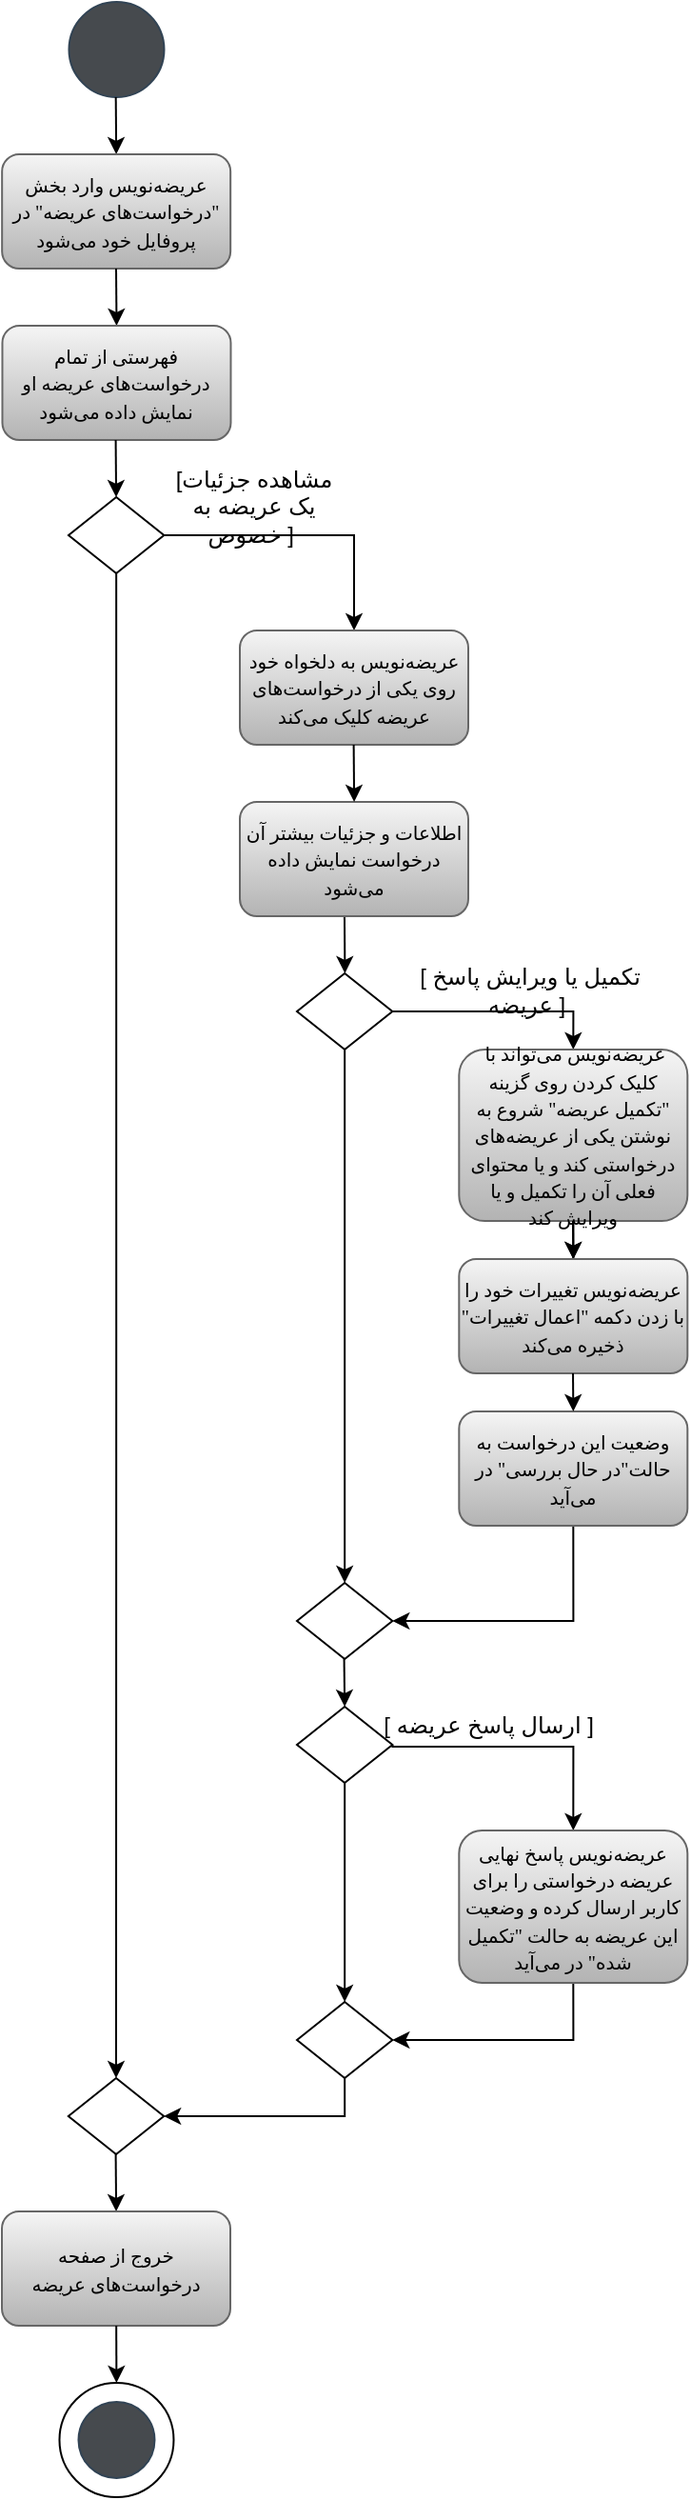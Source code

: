 <mxfile version="26.0.7" pages="2">
  <diagram name="Page-1" id="qBaHrb_pLnU102IS49ss">
    <mxGraphModel dx="-64" dy="1413" grid="1" gridSize="10" guides="1" tooltips="1" connect="1" arrows="1" fold="1" page="1" pageScale="1" pageWidth="1169" pageHeight="827" math="0" shadow="0">
      <root>
        <mxCell id="0" />
        <mxCell id="1" parent="0" />
        <mxCell id="WiHDJzgCHgVcBJAjzPki-1" value="" style="ellipse;whiteSpace=wrap;html=1;aspect=fixed;fillColor=light-dark(#464a4e, #7d8c9b);strokeColor=#314354;fontColor=#ffffff;" vertex="1" parent="1">
          <mxGeometry x="1290.24" y="-120" width="50" height="50" as="geometry" />
        </mxCell>
        <mxCell id="WiHDJzgCHgVcBJAjzPki-2" value="" style="endArrow=classic;html=1;rounded=0;exitX=0.5;exitY=1;exitDx=0;exitDy=0;" edge="1" parent="1">
          <mxGeometry width="50" height="50" relative="1" as="geometry">
            <mxPoint x="1314.84" y="-70" as="sourcePoint" />
            <mxPoint x="1315.08" y="-40" as="targetPoint" />
          </mxGeometry>
        </mxCell>
        <mxCell id="WiHDJzgCHgVcBJAjzPki-3" value="&lt;font face=&quot;Lucida Console&quot;&gt;&lt;span style=&quot;font-size: 10px;&quot;&gt;عریضه‌نویس وارد بخش &quot;درخواست‌های عریضه&quot; در پروفایل خود می‌شود&lt;/span&gt;&lt;/font&gt;" style="rounded=1;whiteSpace=wrap;html=1;fillColor=#f5f5f5;gradientColor=#b3b3b3;strokeColor=#666666;" vertex="1" parent="1">
          <mxGeometry x="1255.08" y="-40" width="120" height="60" as="geometry" />
        </mxCell>
        <mxCell id="WiHDJzgCHgVcBJAjzPki-4" value="" style="endArrow=classic;html=1;rounded=0;exitX=0.5;exitY=1;exitDx=0;exitDy=0;" edge="1" parent="1">
          <mxGeometry width="50" height="50" relative="1" as="geometry">
            <mxPoint x="1315" y="20" as="sourcePoint" />
            <mxPoint x="1315.24" y="50" as="targetPoint" />
          </mxGeometry>
        </mxCell>
        <mxCell id="WiHDJzgCHgVcBJAjzPki-5" value="&lt;font face=&quot;Lucida Console&quot;&gt;&lt;span style=&quot;font-size: 10px;&quot;&gt;فهرستی از تمام درخواست‌های عریضه او نمایش داده می‌شود&lt;/span&gt;&lt;/font&gt;" style="rounded=1;whiteSpace=wrap;html=1;fillColor=#f5f5f5;gradientColor=#b3b3b3;strokeColor=#666666;" vertex="1" parent="1">
          <mxGeometry x="1255.24" y="50" width="120" height="60" as="geometry" />
        </mxCell>
        <mxCell id="WiHDJzgCHgVcBJAjzPki-6" value="" style="endArrow=classic;html=1;rounded=0;exitX=0.5;exitY=1;exitDx=0;exitDy=0;" edge="1" parent="1">
          <mxGeometry width="50" height="50" relative="1" as="geometry">
            <mxPoint x="1314.79" y="110" as="sourcePoint" />
            <mxPoint x="1315.03" y="140" as="targetPoint" />
          </mxGeometry>
        </mxCell>
        <mxCell id="WiHDJzgCHgVcBJAjzPki-30" style="edgeStyle=orthogonalEdgeStyle;rounded=0;orthogonalLoop=1;jettySize=auto;html=1;exitX=0.5;exitY=1;exitDx=0;exitDy=0;entryX=0.5;entryY=0;entryDx=0;entryDy=0;" edge="1" parent="1" source="WiHDJzgCHgVcBJAjzPki-7" target="WiHDJzgCHgVcBJAjzPki-29">
          <mxGeometry relative="1" as="geometry" />
        </mxCell>
        <mxCell id="WiHDJzgCHgVcBJAjzPki-7" value="" style="rhombus;whiteSpace=wrap;html=1;" vertex="1" parent="1">
          <mxGeometry x="1290" y="140" width="50.16" height="40" as="geometry" />
        </mxCell>
        <mxCell id="WiHDJzgCHgVcBJAjzPki-8" style="edgeStyle=orthogonalEdgeStyle;rounded=0;orthogonalLoop=1;jettySize=auto;html=1;exitX=1;exitY=0.5;exitDx=0;exitDy=0;entryX=0.5;entryY=0;entryDx=0;entryDy=0;" edge="1" parent="1" target="WiHDJzgCHgVcBJAjzPki-10">
          <mxGeometry relative="1" as="geometry">
            <mxPoint x="1435.16" y="200" as="targetPoint" />
            <Array as="points">
              <mxPoint x="1440" y="160" />
            </Array>
            <mxPoint x="1340.16" y="160" as="sourcePoint" />
          </mxGeometry>
        </mxCell>
        <mxCell id="WiHDJzgCHgVcBJAjzPki-9" value="[مشاهده جزئیات یک عریضه به خصوص ]&amp;nbsp;" style="text;html=1;align=center;verticalAlign=middle;whiteSpace=wrap;rounded=0;" vertex="1" parent="1">
          <mxGeometry x="1340.24" y="130" width="94.92" height="30" as="geometry" />
        </mxCell>
        <mxCell id="WiHDJzgCHgVcBJAjzPki-10" value="&lt;font style=&quot;font-size: 10px;&quot; face=&quot;Lucida Console&quot;&gt;عریضه‌نویس به دلخواه خود روی یکی از درخواست‌های عریضه کلیک می‌کند&lt;/font&gt;" style="rounded=1;whiteSpace=wrap;html=1;fillColor=#f5f5f5;gradientColor=#b3b3b3;strokeColor=#666666;labelBorderColor=none;spacingLeft=2;spacingBottom=0;spacingRight=2;" vertex="1" parent="1">
          <mxGeometry x="1380.0" y="210" width="120" height="60" as="geometry" />
        </mxCell>
        <mxCell id="WiHDJzgCHgVcBJAjzPki-11" value="" style="endArrow=classic;html=1;rounded=0;exitX=0.5;exitY=1;exitDx=0;exitDy=0;" edge="1" parent="1">
          <mxGeometry width="50" height="50" relative="1" as="geometry">
            <mxPoint x="1434.97" y="360" as="sourcePoint" />
            <mxPoint x="1435.21" y="390" as="targetPoint" />
          </mxGeometry>
        </mxCell>
        <mxCell id="WiHDJzgCHgVcBJAjzPki-20" style="edgeStyle=orthogonalEdgeStyle;rounded=0;orthogonalLoop=1;jettySize=auto;html=1;exitX=0.5;exitY=1;exitDx=0;exitDy=0;" edge="1" parent="1" source="WiHDJzgCHgVcBJAjzPki-13" target="WiHDJzgCHgVcBJAjzPki-19">
          <mxGeometry relative="1" as="geometry">
            <mxPoint x="1435.08" y="520" as="sourcePoint" />
          </mxGeometry>
        </mxCell>
        <mxCell id="WiHDJzgCHgVcBJAjzPki-13" value="" style="rhombus;whiteSpace=wrap;html=1;" vertex="1" parent="1">
          <mxGeometry x="1410" y="390" width="50.16" height="40" as="geometry" />
        </mxCell>
        <mxCell id="WiHDJzgCHgVcBJAjzPki-14" style="edgeStyle=orthogonalEdgeStyle;rounded=0;orthogonalLoop=1;jettySize=auto;html=1;exitX=1;exitY=0.5;exitDx=0;exitDy=0;entryX=0.5;entryY=0;entryDx=0;entryDy=0;" edge="1" parent="1" target="WiHDJzgCHgVcBJAjzPki-16">
          <mxGeometry relative="1" as="geometry">
            <mxPoint x="1555.16" y="450" as="targetPoint" />
            <Array as="points">
              <mxPoint x="1555" y="410" />
            </Array>
            <mxPoint x="1460.16" y="410" as="sourcePoint" />
          </mxGeometry>
        </mxCell>
        <mxCell id="WiHDJzgCHgVcBJAjzPki-15" value="[ تکمیل یا ویرایش پاسخ عریضه ]&amp;nbsp;" style="text;html=1;align=center;verticalAlign=middle;whiteSpace=wrap;rounded=0;" vertex="1" parent="1">
          <mxGeometry x="1460.16" y="384" width="144.84" height="30" as="geometry" />
        </mxCell>
        <mxCell id="WiHDJzgCHgVcBJAjzPki-40" value="" style="edgeStyle=orthogonalEdgeStyle;rounded=0;orthogonalLoop=1;jettySize=auto;html=1;" edge="1" parent="1" source="WiHDJzgCHgVcBJAjzPki-16" target="WiHDJzgCHgVcBJAjzPki-18">
          <mxGeometry relative="1" as="geometry" />
        </mxCell>
        <mxCell id="WiHDJzgCHgVcBJAjzPki-16" value="&lt;font style=&quot;font-size: 10px; line-height: 100%;&quot; face=&quot;Lucida Console&quot;&gt;&amp;nbsp;عریضه‌نویس می‌تواند با کلیک کردن روی گزینه &quot;تکمیل عریضه&quot; شروع به نوشتن یکی از عریضه‌های درخواستی کند و یا محتوای فعلی آن را تکمیل و یا ویرایش کند&lt;/font&gt;" style="rounded=1;whiteSpace=wrap;html=1;fillColor=#f5f5f5;gradientColor=#b3b3b3;strokeColor=#666666;labelBorderColor=none;spacingLeft=2;spacingBottom=0;spacingRight=2;" vertex="1" parent="1">
          <mxGeometry x="1495.16" y="430" width="120" height="90" as="geometry" />
        </mxCell>
        <mxCell id="WiHDJzgCHgVcBJAjzPki-17" value="" style="endArrow=classic;html=1;rounded=0;" edge="1" parent="1">
          <mxGeometry width="50" height="50" relative="1" as="geometry">
            <mxPoint x="1555" y="520" as="sourcePoint" />
            <mxPoint x="1555.16" y="540" as="targetPoint" />
          </mxGeometry>
        </mxCell>
        <mxCell id="WiHDJzgCHgVcBJAjzPki-21" style="edgeStyle=orthogonalEdgeStyle;rounded=0;orthogonalLoop=1;jettySize=auto;html=1;exitX=0.5;exitY=1;exitDx=0;exitDy=0;entryX=1;entryY=0.5;entryDx=0;entryDy=0;" edge="1" parent="1" source="WiHDJzgCHgVcBJAjzPki-45" target="WiHDJzgCHgVcBJAjzPki-19">
          <mxGeometry relative="1" as="geometry">
            <mxPoint x="1555.16" y="690" as="sourcePoint" />
          </mxGeometry>
        </mxCell>
        <mxCell id="WiHDJzgCHgVcBJAjzPki-18" value="&lt;font face=&quot;Lucida Console&quot;&gt;&lt;span style=&quot;font-size: 10px;&quot;&gt;عریضه‌نویس تغییرات خود را با زدن دکمه &quot;اعمال تغییرات&quot; ذخیره می‌کند&lt;/span&gt;&lt;/font&gt;" style="rounded=1;whiteSpace=wrap;html=1;fillColor=#f5f5f5;gradientColor=#b3b3b3;strokeColor=#666666;" vertex="1" parent="1">
          <mxGeometry x="1495.16" y="540" width="120" height="60" as="geometry" />
        </mxCell>
        <mxCell id="WiHDJzgCHgVcBJAjzPki-19" value="" style="rhombus;whiteSpace=wrap;html=1;" vertex="1" parent="1">
          <mxGeometry x="1410" y="710" width="50.16" height="40" as="geometry" />
        </mxCell>
        <mxCell id="WiHDJzgCHgVcBJAjzPki-22" value="" style="endArrow=classic;html=1;rounded=0;exitX=0.5;exitY=1;exitDx=0;exitDy=0;entryX=0.5;entryY=0;entryDx=0;entryDy=0;" edge="1" parent="1" target="WiHDJzgCHgVcBJAjzPki-25">
          <mxGeometry width="50" height="50" relative="1" as="geometry">
            <mxPoint x="1434.78" y="750" as="sourcePoint" />
            <mxPoint x="1435" y="770" as="targetPoint" />
          </mxGeometry>
        </mxCell>
        <mxCell id="WiHDJzgCHgVcBJAjzPki-23" style="edgeStyle=orthogonalEdgeStyle;rounded=0;orthogonalLoop=1;jettySize=auto;html=1;exitX=1;exitY=0.5;exitDx=0;exitDy=0;entryX=0.5;entryY=0;entryDx=0;entryDy=0;" edge="1" parent="1" source="WiHDJzgCHgVcBJAjzPki-25" target="WiHDJzgCHgVcBJAjzPki-27">
          <mxGeometry relative="1" as="geometry">
            <mxPoint x="1555.16" y="836" as="targetPoint" />
            <Array as="points">
              <mxPoint x="1460" y="796" />
              <mxPoint x="1555" y="796" />
            </Array>
            <mxPoint x="1460.16" y="796" as="sourcePoint" />
          </mxGeometry>
        </mxCell>
        <mxCell id="WiHDJzgCHgVcBJAjzPki-24" value="[ ارسال پاسخ عریضه ]&amp;nbsp;" style="text;html=1;align=center;verticalAlign=middle;whiteSpace=wrap;rounded=0;" vertex="1" parent="1">
          <mxGeometry x="1440" y="770" width="144.84" height="30" as="geometry" />
        </mxCell>
        <mxCell id="WiHDJzgCHgVcBJAjzPki-42" style="edgeStyle=orthogonalEdgeStyle;rounded=0;orthogonalLoop=1;jettySize=auto;html=1;exitX=0.5;exitY=1;exitDx=0;exitDy=0;entryX=0.5;entryY=0;entryDx=0;entryDy=0;" edge="1" parent="1" source="WiHDJzgCHgVcBJAjzPki-25" target="WiHDJzgCHgVcBJAjzPki-41">
          <mxGeometry relative="1" as="geometry" />
        </mxCell>
        <mxCell id="WiHDJzgCHgVcBJAjzPki-25" value="" style="rhombus;whiteSpace=wrap;html=1;" vertex="1" parent="1">
          <mxGeometry x="1410" y="775" width="50.16" height="40" as="geometry" />
        </mxCell>
        <mxCell id="WiHDJzgCHgVcBJAjzPki-43" style="edgeStyle=orthogonalEdgeStyle;rounded=0;orthogonalLoop=1;jettySize=auto;html=1;exitX=0.5;exitY=1;exitDx=0;exitDy=0;entryX=1;entryY=0.5;entryDx=0;entryDy=0;" edge="1" parent="1" source="WiHDJzgCHgVcBJAjzPki-27" target="WiHDJzgCHgVcBJAjzPki-41">
          <mxGeometry relative="1" as="geometry" />
        </mxCell>
        <mxCell id="WiHDJzgCHgVcBJAjzPki-27" value="&lt;font face=&quot;Lucida Console&quot;&gt;&lt;span style=&quot;font-size: 10px;&quot;&gt;عریضه‌نویس پاسخ نهایی عریضه درخواستی را برای کاربر ارسال کرده و وضعیت این عریضه به حالت &quot;تکمیل شده&quot; در می‌آید&lt;/span&gt;&lt;/font&gt;" style="rounded=1;whiteSpace=wrap;html=1;fillColor=#f5f5f5;gradientColor=#b3b3b3;strokeColor=#666666;" vertex="1" parent="1">
          <mxGeometry x="1495.16" y="840" width="120" height="80" as="geometry" />
        </mxCell>
        <mxCell id="WiHDJzgCHgVcBJAjzPki-29" value="" style="rhombus;whiteSpace=wrap;html=1;" vertex="1" parent="1">
          <mxGeometry x="1289.92" y="970" width="50.16" height="40" as="geometry" />
        </mxCell>
        <mxCell id="WiHDJzgCHgVcBJAjzPki-32" value="" style="endArrow=classic;html=1;rounded=0;exitX=0.5;exitY=1;exitDx=0;exitDy=0;" edge="1" parent="1">
          <mxGeometry width="50" height="50" relative="1" as="geometry">
            <mxPoint x="1314.8" y="1010" as="sourcePoint" />
            <mxPoint x="1315.04" y="1040" as="targetPoint" />
          </mxGeometry>
        </mxCell>
        <mxCell id="WiHDJzgCHgVcBJAjzPki-33" value="&lt;font face=&quot;Lucida Console&quot;&gt;&lt;span style=&quot;font-size: 10px;&quot;&gt;خروج از صفحه درخواست‌های عریضه&lt;/span&gt;&lt;/font&gt;" style="rounded=1;whiteSpace=wrap;html=1;fillColor=#f5f5f5;gradientColor=#b3b3b3;strokeColor=#666666;" vertex="1" parent="1">
          <mxGeometry x="1255" y="1040" width="120" height="60" as="geometry" />
        </mxCell>
        <mxCell id="WiHDJzgCHgVcBJAjzPki-34" value="&lt;font style=&quot;font-size: 10px;&quot; face=&quot;Lucida Console&quot;&gt;اطلاعات و جزئیات بیشتر آن درخواست نمایش داده می‌شود&lt;/font&gt;" style="rounded=1;whiteSpace=wrap;html=1;fillColor=#f5f5f5;gradientColor=#b3b3b3;strokeColor=#666666;labelBorderColor=none;spacingLeft=2;spacingBottom=0;spacingRight=2;" vertex="1" parent="1">
          <mxGeometry x="1380.0" y="300" width="120" height="60" as="geometry" />
        </mxCell>
        <mxCell id="WiHDJzgCHgVcBJAjzPki-35" value="" style="endArrow=classic;html=1;rounded=0;exitX=0.5;exitY=1;exitDx=0;exitDy=0;" edge="1" parent="1">
          <mxGeometry width="50" height="50" relative="1" as="geometry">
            <mxPoint x="1439.81" y="270" as="sourcePoint" />
            <mxPoint x="1440.05" y="300" as="targetPoint" />
          </mxGeometry>
        </mxCell>
        <mxCell id="WiHDJzgCHgVcBJAjzPki-44" style="edgeStyle=orthogonalEdgeStyle;rounded=0;orthogonalLoop=1;jettySize=auto;html=1;exitX=0.5;exitY=1;exitDx=0;exitDy=0;entryX=1;entryY=0.5;entryDx=0;entryDy=0;" edge="1" parent="1" source="WiHDJzgCHgVcBJAjzPki-41" target="WiHDJzgCHgVcBJAjzPki-29">
          <mxGeometry relative="1" as="geometry" />
        </mxCell>
        <mxCell id="WiHDJzgCHgVcBJAjzPki-41" value="" style="rhombus;whiteSpace=wrap;html=1;" vertex="1" parent="1">
          <mxGeometry x="1410" y="930" width="50.16" height="40" as="geometry" />
        </mxCell>
        <mxCell id="WiHDJzgCHgVcBJAjzPki-45" value="&lt;font face=&quot;Lucida Console&quot;&gt;&lt;span style=&quot;font-size: 10px;&quot;&gt;وضعیت این درخواست به حالت&quot;در حال بررسی&quot; در می‌آید&lt;/span&gt;&lt;/font&gt;" style="rounded=1;whiteSpace=wrap;html=1;fillColor=#f5f5f5;gradientColor=#b3b3b3;strokeColor=#666666;" vertex="1" parent="1">
          <mxGeometry x="1495.16" y="620" width="120" height="60" as="geometry" />
        </mxCell>
        <mxCell id="WiHDJzgCHgVcBJAjzPki-46" value="" style="endArrow=classic;html=1;rounded=0;" edge="1" parent="1">
          <mxGeometry width="50" height="50" relative="1" as="geometry">
            <mxPoint x="1555.01" y="600" as="sourcePoint" />
            <mxPoint x="1555.17" y="620" as="targetPoint" />
          </mxGeometry>
        </mxCell>
        <mxCell id="WiHDJzgCHgVcBJAjzPki-47" value="" style="endArrow=classic;html=1;rounded=0;exitX=0.5;exitY=1;exitDx=0;exitDy=0;entryX=0.5;entryY=0;entryDx=0;entryDy=0;" edge="1" parent="1">
          <mxGeometry width="50" height="50" relative="1" as="geometry">
            <mxPoint x="1315.08" y="1100" as="sourcePoint" />
            <mxPoint x="1315.2" y="1130" as="targetPoint" />
          </mxGeometry>
        </mxCell>
        <mxCell id="WiHDJzgCHgVcBJAjzPki-48" value="" style="ellipse;whiteSpace=wrap;html=1;aspect=fixed;" vertex="1" parent="1">
          <mxGeometry x="1285.24" y="1130" width="60" height="60" as="geometry" />
        </mxCell>
        <mxCell id="WiHDJzgCHgVcBJAjzPki-49" value="" style="ellipse;whiteSpace=wrap;html=1;aspect=fixed;fillColor=#464A4E;fontColor=#ffffff;strokeColor=#314354;" vertex="1" parent="1">
          <mxGeometry x="1295.24" y="1140" width="40" height="40" as="geometry" />
        </mxCell>
      </root>
    </mxGraphModel>
  </diagram>
  <diagram id="FsZPsC5Joj68VngXcR0n" name="Page-2">
    <mxGraphModel dx="656" dy="1175" grid="1" gridSize="10" guides="1" tooltips="1" connect="1" arrows="1" fold="1" page="1" pageScale="1" pageWidth="1169" pageHeight="827" math="0" shadow="0">
      <root>
        <mxCell id="0" />
        <mxCell id="1" parent="0" />
        <mxCell id="NtnkRkjqDLTTVb56nS1Y-11" value="" style="ellipse;whiteSpace=wrap;html=1;aspect=fixed;fillColor=light-dark(#464a4e, #7d8c9b);strokeColor=#314354;fontColor=#ffffff;" vertex="1" parent="1">
          <mxGeometry x="375.0" y="-480" width="50" height="50" as="geometry" />
        </mxCell>
        <mxCell id="NtnkRkjqDLTTVb56nS1Y-12" value="&lt;font face=&quot;Lucida Console&quot;&gt;عریضه نویس وارد بخش &quot;بازخورد‌ها و امتیازت&quot; در پروفایل خود می‌شود&lt;/font&gt;" style="rounded=1;whiteSpace=wrap;html=1;fillColor=#f5f5f5;gradientColor=#b3b3b3;strokeColor=#666666;" vertex="1" parent="1">
          <mxGeometry x="340" y="-400" width="120" height="60" as="geometry" />
        </mxCell>
        <mxCell id="NtnkRkjqDLTTVb56nS1Y-13" value="" style="endArrow=classic;html=1;rounded=0;entryX=0.501;entryY=0.041;entryDx=0;entryDy=0;entryPerimeter=0;" edge="1" parent="1" target="NtnkRkjqDLTTVb56nS1Y-12">
          <mxGeometry width="50" height="50" relative="1" as="geometry">
            <mxPoint x="400" y="-430" as="sourcePoint" />
            <mxPoint x="404.94" y="-398" as="targetPoint" />
            <Array as="points">
              <mxPoint x="400" y="-420" />
            </Array>
          </mxGeometry>
        </mxCell>
        <mxCell id="NtnkRkjqDLTTVb56nS1Y-14" value="&lt;font style=&quot;line-height: 100%;&quot; face=&quot;Lucida Console&quot;&gt;تمامی بازخورد‌ها و امتیازات ثبت شده (شامل متن کامل بازخورد کاربر، امتیازی که داده است، تاریخ ثبت بازخورد و آیدی عریضه ای که این بازخورد روی آن ثبت شده است)، برای او نمایش داده می‌شود&lt;/font&gt;" style="rounded=1;whiteSpace=wrap;html=1;fillColor=#f5f5f5;gradientColor=#b3b3b3;strokeColor=#666666;spacingLeft=2;spacingRight=2;" vertex="1" parent="1">
          <mxGeometry x="330" y="-310" width="140" height="120" as="geometry" />
        </mxCell>
        <mxCell id="NtnkRkjqDLTTVb56nS1Y-15" value="" style="endArrow=classic;html=1;rounded=0;entryX=0.5;entryY=0;entryDx=0;entryDy=0;" edge="1" parent="1" target="NtnkRkjqDLTTVb56nS1Y-14">
          <mxGeometry width="50" height="50" relative="1" as="geometry">
            <mxPoint x="400" y="-340" as="sourcePoint" />
            <mxPoint x="400" y="-310" as="targetPoint" />
            <Array as="points">
              <mxPoint x="400" y="-330" />
            </Array>
          </mxGeometry>
        </mxCell>
        <mxCell id="NtnkRkjqDLTTVb56nS1Y-16" value="" style="endArrow=classic;html=1;rounded=0;entryX=0.5;entryY=0;entryDx=0;entryDy=0;" edge="1" parent="1" target="NtnkRkjqDLTTVb56nS1Y-17">
          <mxGeometry width="50" height="50" relative="1" as="geometry">
            <mxPoint x="400" y="-190" as="sourcePoint" />
            <mxPoint x="400.12" y="-157.54" as="targetPoint" />
            <Array as="points">
              <mxPoint x="400" y="-180" />
            </Array>
          </mxGeometry>
        </mxCell>
        <mxCell id="NtnkRkjqDLTTVb56nS1Y-17" value="&lt;font face=&quot;Lucida Console&quot;&gt;خروج از صفحه بازخورد‌ها و امتیازات&lt;/font&gt;" style="rounded=1;whiteSpace=wrap;html=1;fillColor=#f5f5f5;gradientColor=#b3b3b3;strokeColor=#666666;align=center;" vertex="1" parent="1">
          <mxGeometry x="340" y="-150" width="120" height="60" as="geometry" />
        </mxCell>
        <mxCell id="NtnkRkjqDLTTVb56nS1Y-18" value="" style="endArrow=classic;html=1;rounded=0;exitX=0.5;exitY=1;exitDx=0;exitDy=0;entryX=0.5;entryY=0;entryDx=0;entryDy=0;" edge="1" parent="1">
          <mxGeometry width="50" height="50" relative="1" as="geometry">
            <mxPoint x="399.84" y="-90" as="sourcePoint" />
            <mxPoint x="399.96" y="-60" as="targetPoint" />
          </mxGeometry>
        </mxCell>
        <mxCell id="NtnkRkjqDLTTVb56nS1Y-19" value="" style="ellipse;whiteSpace=wrap;html=1;aspect=fixed;" vertex="1" parent="1">
          <mxGeometry x="370" y="-60" width="60" height="60" as="geometry" />
        </mxCell>
        <mxCell id="NtnkRkjqDLTTVb56nS1Y-20" value="" style="ellipse;whiteSpace=wrap;html=1;aspect=fixed;fillColor=#464A4E;fontColor=#ffffff;strokeColor=#314354;" vertex="1" parent="1">
          <mxGeometry x="380" y="-50" width="40" height="40" as="geometry" />
        </mxCell>
      </root>
    </mxGraphModel>
  </diagram>
</mxfile>
